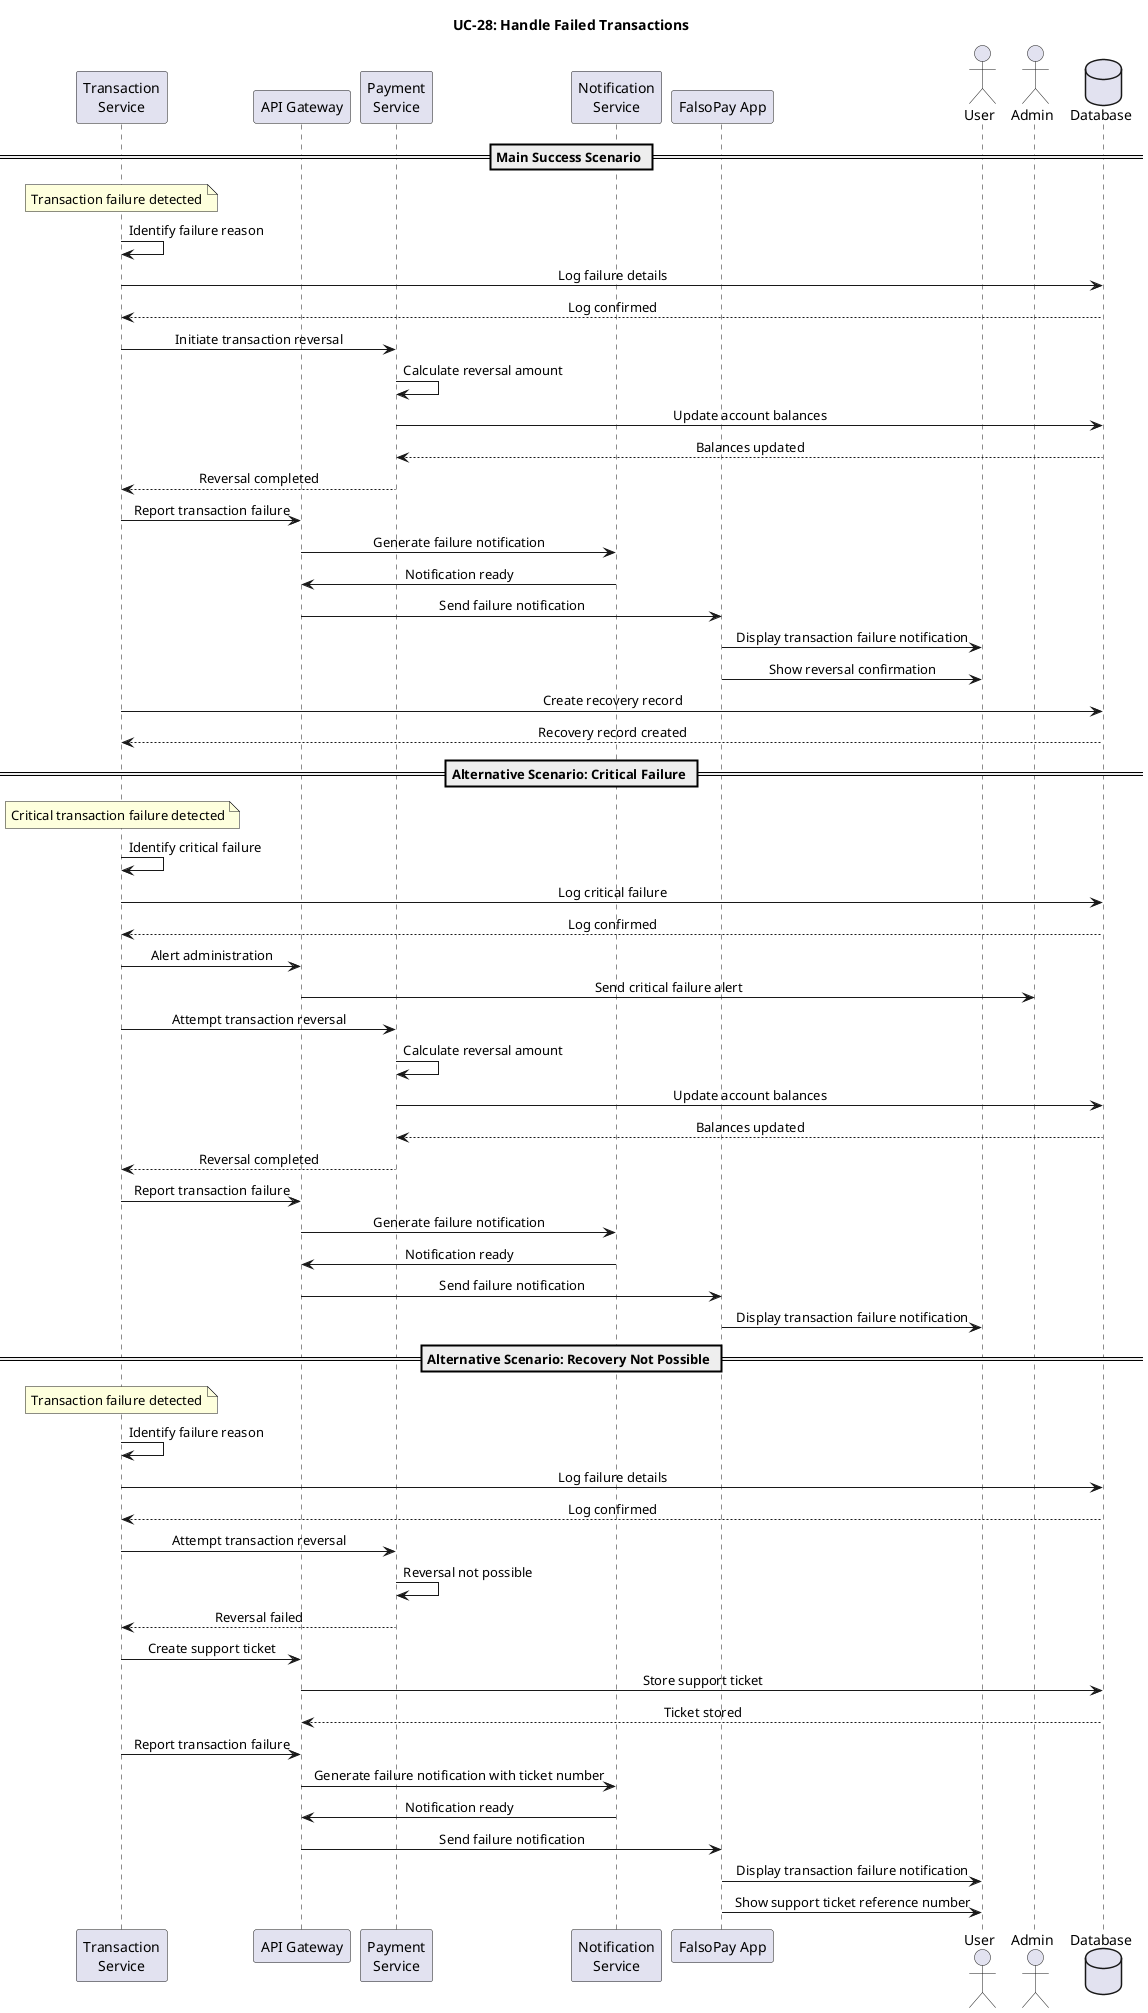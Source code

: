 @startuml UC28-HandleFailedTransactions

skinparam sequenceMessageAlign center
skinparam backgroundColor white
skinparam handwritten false

title "UC-28: Handle Failed Transactions"

participant "Transaction\nService" as txnService
participant "API Gateway" as gateway
participant "Payment\nService" as paymentService
participant "Notification\nService" as notifService
participant "FalsoPay App" as app
actor "User" as user
actor "Admin" as admin
database "Database" as db

== Main Success Scenario ==

note over txnService: Transaction failure detected

txnService -> txnService: Identify failure reason
txnService -> db: Log failure details
db --> txnService: Log confirmed

txnService -> paymentService: Initiate transaction reversal
paymentService -> paymentService: Calculate reversal amount
paymentService -> db: Update account balances
db --> paymentService: Balances updated
paymentService --> txnService: Reversal completed

txnService -> gateway: Report transaction failure
gateway -> notifService: Generate failure notification
notifService -> gateway: Notification ready
gateway -> app: Send failure notification

app -> user: Display transaction failure notification
app -> user: Show reversal confirmation

txnService -> db: Create recovery record
db --> txnService: Recovery record created

== Alternative Scenario: Critical Failure ==

note over txnService: Critical transaction failure detected

txnService -> txnService: Identify critical failure
txnService -> db: Log critical failure
db --> txnService: Log confirmed

txnService -> gateway: Alert administration
gateway -> admin: Send critical failure alert

txnService -> paymentService: Attempt transaction reversal
paymentService -> paymentService: Calculate reversal amount
paymentService -> db: Update account balances
db --> paymentService: Balances updated
paymentService --> txnService: Reversal completed

txnService -> gateway: Report transaction failure
gateway -> notifService: Generate failure notification
notifService -> gateway: Notification ready
gateway -> app: Send failure notification

app -> user: Display transaction failure notification

== Alternative Scenario: Recovery Not Possible ==

note over txnService: Transaction failure detected

txnService -> txnService: Identify failure reason
txnService -> db: Log failure details
db --> txnService: Log confirmed

txnService -> paymentService: Attempt transaction reversal
paymentService -> paymentService: Reversal not possible
paymentService --> txnService: Reversal failed

txnService -> gateway: Create support ticket
gateway -> db: Store support ticket
db --> gateway: Ticket stored

txnService -> gateway: Report transaction failure
gateway -> notifService: Generate failure notification with ticket number
notifService -> gateway: Notification ready
gateway -> app: Send failure notification

app -> user: Display transaction failure notification
app -> user: Show support ticket reference number

@enduml 